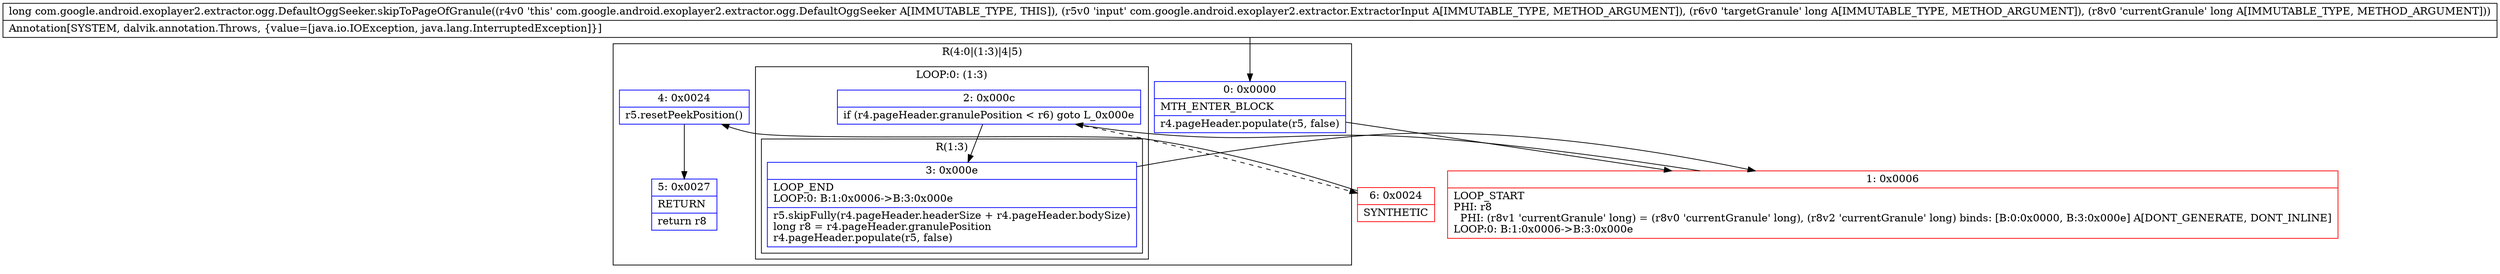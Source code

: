 digraph "CFG forcom.google.android.exoplayer2.extractor.ogg.DefaultOggSeeker.skipToPageOfGranule(Lcom\/google\/android\/exoplayer2\/extractor\/ExtractorInput;JJ)J" {
subgraph cluster_Region_1636341284 {
label = "R(4:0|(1:3)|4|5)";
node [shape=record,color=blue];
Node_0 [shape=record,label="{0\:\ 0x0000|MTH_ENTER_BLOCK\l|r4.pageHeader.populate(r5, false)\l}"];
subgraph cluster_LoopRegion_1056481523 {
label = "LOOP:0: (1:3)";
node [shape=record,color=blue];
Node_2 [shape=record,label="{2\:\ 0x000c|if (r4.pageHeader.granulePosition \< r6) goto L_0x000e\l}"];
subgraph cluster_Region_1251939869 {
label = "R(1:3)";
node [shape=record,color=blue];
Node_3 [shape=record,label="{3\:\ 0x000e|LOOP_END\lLOOP:0: B:1:0x0006\-\>B:3:0x000e\l|r5.skipFully(r4.pageHeader.headerSize + r4.pageHeader.bodySize)\llong r8 = r4.pageHeader.granulePosition\lr4.pageHeader.populate(r5, false)\l}"];
}
}
Node_4 [shape=record,label="{4\:\ 0x0024|r5.resetPeekPosition()\l}"];
Node_5 [shape=record,label="{5\:\ 0x0027|RETURN\l|return r8\l}"];
}
Node_1 [shape=record,color=red,label="{1\:\ 0x0006|LOOP_START\lPHI: r8 \l  PHI: (r8v1 'currentGranule' long) = (r8v0 'currentGranule' long), (r8v2 'currentGranule' long) binds: [B:0:0x0000, B:3:0x000e] A[DONT_GENERATE, DONT_INLINE]\lLOOP:0: B:1:0x0006\-\>B:3:0x000e\l}"];
Node_6 [shape=record,color=red,label="{6\:\ 0x0024|SYNTHETIC\l}"];
MethodNode[shape=record,label="{long com.google.android.exoplayer2.extractor.ogg.DefaultOggSeeker.skipToPageOfGranule((r4v0 'this' com.google.android.exoplayer2.extractor.ogg.DefaultOggSeeker A[IMMUTABLE_TYPE, THIS]), (r5v0 'input' com.google.android.exoplayer2.extractor.ExtractorInput A[IMMUTABLE_TYPE, METHOD_ARGUMENT]), (r6v0 'targetGranule' long A[IMMUTABLE_TYPE, METHOD_ARGUMENT]), (r8v0 'currentGranule' long A[IMMUTABLE_TYPE, METHOD_ARGUMENT]))  | Annotation[SYSTEM, dalvik.annotation.Throws, \{value=[java.io.IOException, java.lang.InterruptedException]\}]\l}"];
MethodNode -> Node_0;
Node_0 -> Node_1;
Node_2 -> Node_3;
Node_2 -> Node_6[style=dashed];
Node_3 -> Node_1;
Node_4 -> Node_5;
Node_1 -> Node_2;
Node_6 -> Node_4;
}

